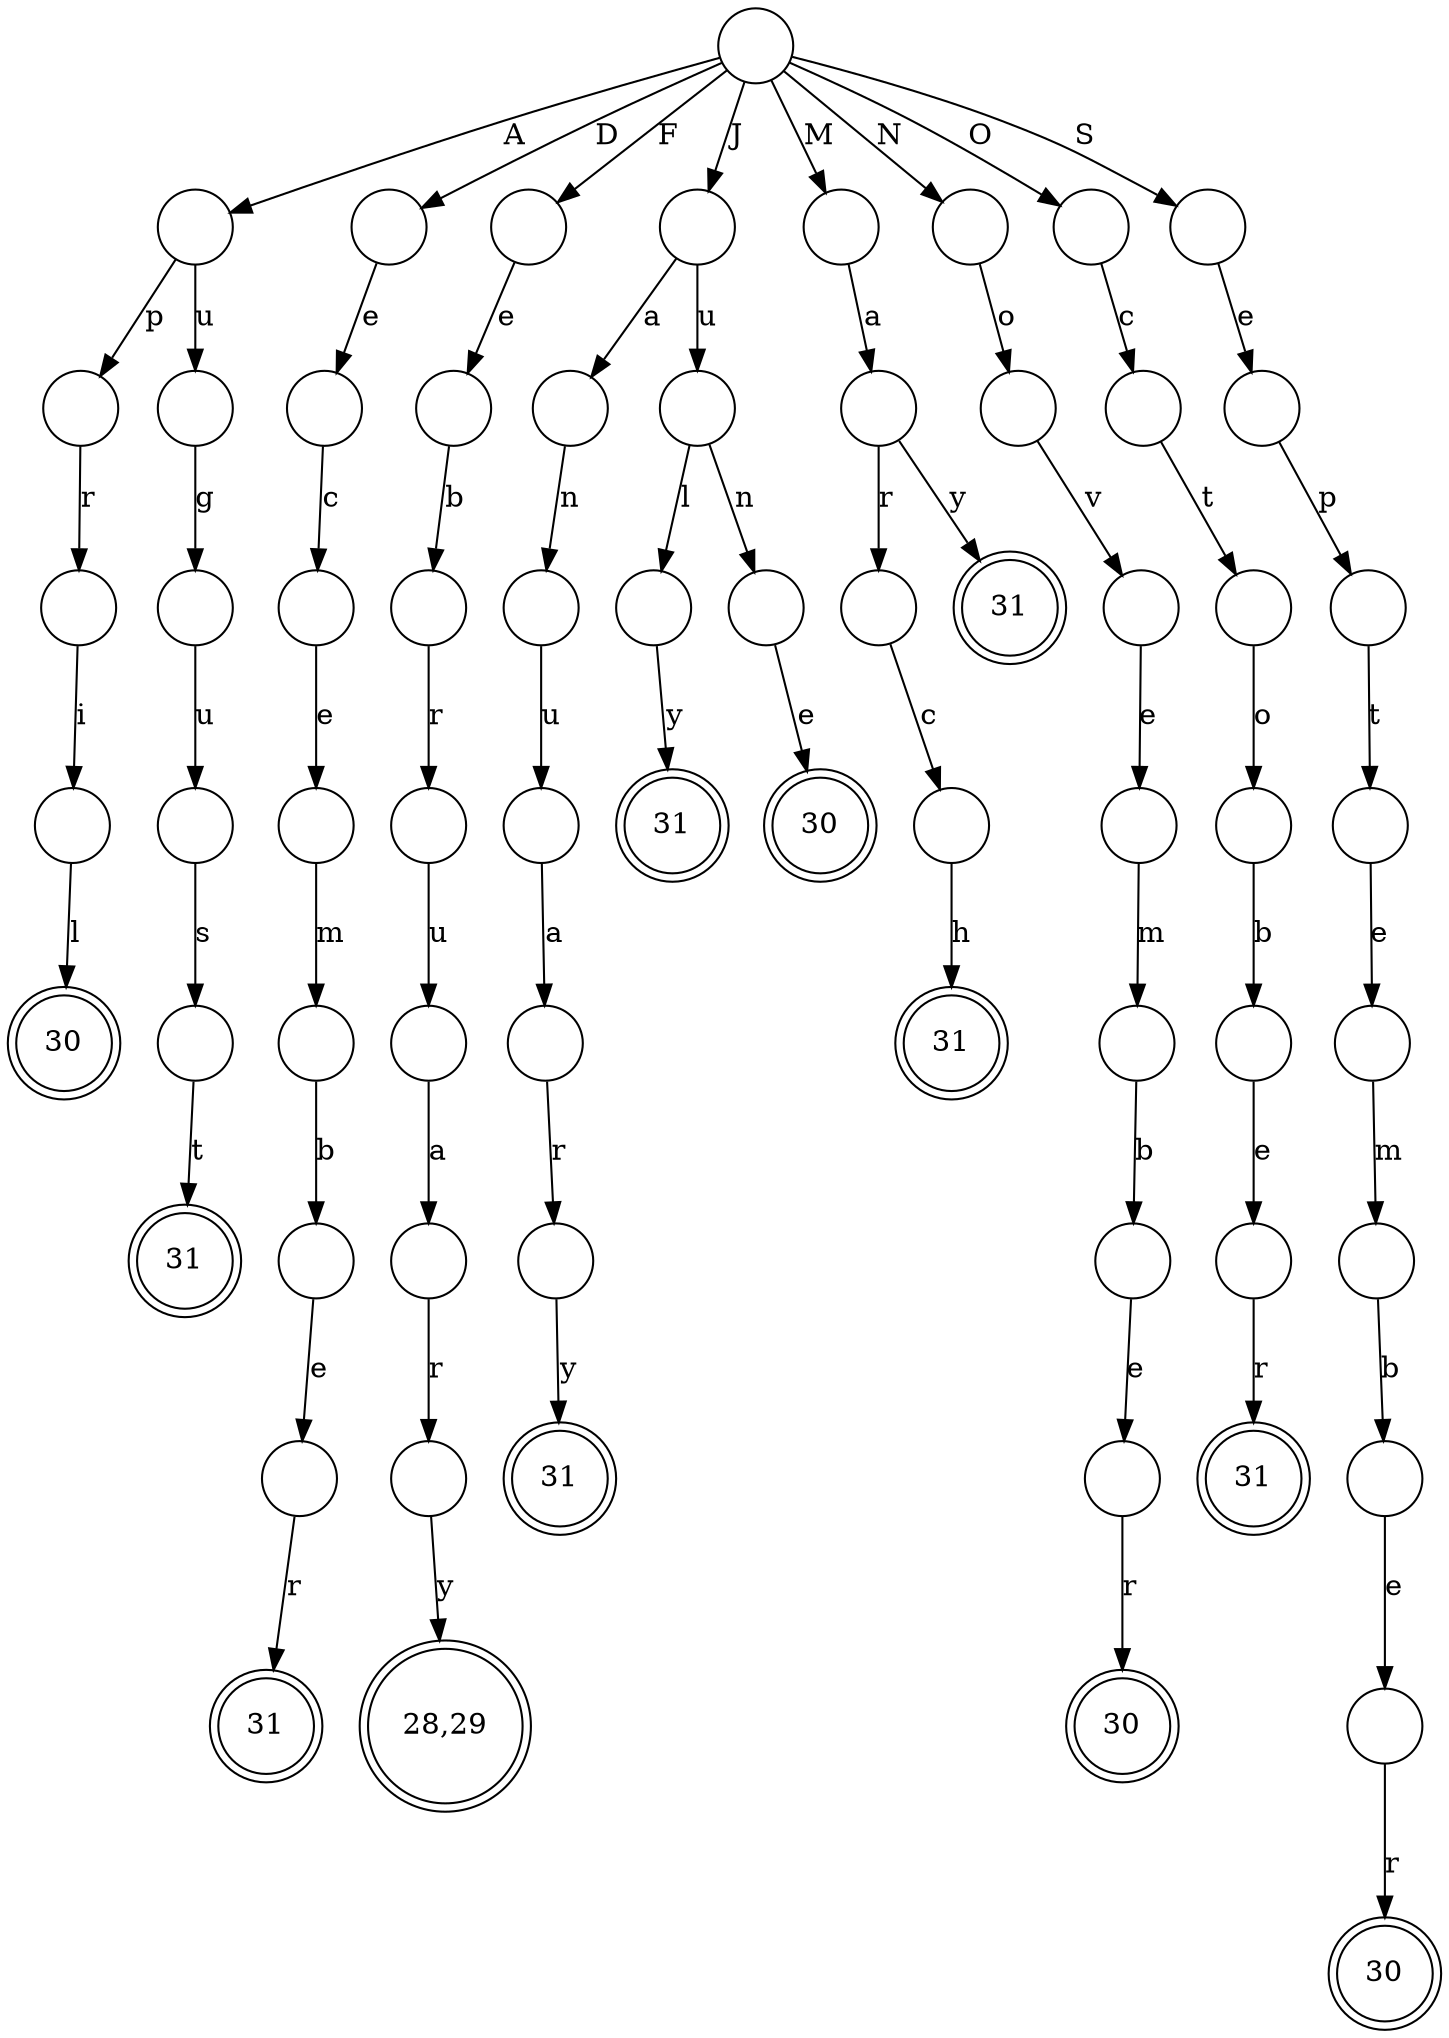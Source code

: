 digraph Trie {
  "0" [shape=circle,label=""];
  "0" -> "21" [label="A"];
  "21" [shape=circle,label=""];
  "21" -> "22" [label="p"];
  "22" [shape=circle,label=""];
  "22" -> "23" [label="r"];
  "23" [shape=circle,label=""];
  "23" -> "24" [label="i"];
  "24" [shape=circle,label=""];
  "24" -> "25" [label="l"];
  "25" [shape=doublecircle,label="30"];
  "21" -> "32" [label="u"];
  "32" [shape=circle,label=""];
  "32" -> "33" [label="g"];
  "33" [shape=circle,label=""];
  "33" -> "34" [label="u"];
  "34" [shape=circle,label=""];
  "34" -> "35" [label="s"];
  "35" [shape=circle,label=""];
  "35" -> "36" [label="t"];
  "36" [shape=doublecircle,label="31"];
  "0" -> "61" [label="D"];
  "61" [shape=circle,label=""];
  "61" -> "62" [label="e"];
  "62" [shape=circle,label=""];
  "62" -> "63" [label="c"];
  "63" [shape=circle,label=""];
  "63" -> "64" [label="e"];
  "64" [shape=circle,label=""];
  "64" -> "65" [label="m"];
  "65" [shape=circle,label=""];
  "65" -> "66" [label="b"];
  "66" [shape=circle,label=""];
  "66" -> "67" [label="e"];
  "67" [shape=circle,label=""];
  "67" -> "68" [label="r"];
  "68" [shape=doublecircle,label="31"];
  "0" -> "8" [label="F"];
  "8" [shape=circle,label=""];
  "8" -> "9" [label="e"];
  "9" [shape=circle,label=""];
  "9" -> "10" [label="b"];
  "10" [shape=circle,label=""];
  "10" -> "11" [label="r"];
  "11" [shape=circle,label=""];
  "11" -> "12" [label="u"];
  "12" [shape=circle,label=""];
  "12" -> "13" [label="a"];
  "13" [shape=circle,label=""];
  "13" -> "14" [label="r"];
  "14" [shape=circle,label=""];
  "14" -> "15" [label="y"];
  "15" [shape=doublecircle,label="28,29"];
  "0" -> "1" [label="J"];
  "1" [shape=circle,label=""];
  "1" -> "2" [label="a"];
  "2" [shape=circle,label=""];
  "2" -> "3" [label="n"];
  "3" [shape=circle,label=""];
  "3" -> "4" [label="u"];
  "4" [shape=circle,label=""];
  "4" -> "5" [label="a"];
  "5" [shape=circle,label=""];
  "5" -> "6" [label="r"];
  "6" [shape=circle,label=""];
  "6" -> "7" [label="y"];
  "7" [shape=doublecircle,label="31"];
  "1" -> "27" [label="u"];
  "27" [shape=circle,label=""];
  "27" -> "30" [label="l"];
  "30" [shape=circle,label=""];
  "30" -> "31" [label="y"];
  "31" [shape=doublecircle,label="31"];
  "27" -> "28" [label="n"];
  "28" [shape=circle,label=""];
  "28" -> "29" [label="e"];
  "29" [shape=doublecircle,label="30"];
  "0" -> "16" [label="M"];
  "16" [shape=circle,label=""];
  "16" -> "17" [label="a"];
  "17" [shape=circle,label=""];
  "17" -> "18" [label="r"];
  "18" [shape=circle,label=""];
  "18" -> "19" [label="c"];
  "19" [shape=circle,label=""];
  "19" -> "20" [label="h"];
  "20" [shape=doublecircle,label="31"];
  "17" -> "26" [label="y"];
  "26" [shape=doublecircle,label="31"];
  "0" -> "53" [label="N"];
  "53" [shape=circle,label=""];
  "53" -> "54" [label="o"];
  "54" [shape=circle,label=""];
  "54" -> "55" [label="v"];
  "55" [shape=circle,label=""];
  "55" -> "56" [label="e"];
  "56" [shape=circle,label=""];
  "56" -> "57" [label="m"];
  "57" [shape=circle,label=""];
  "57" -> "58" [label="b"];
  "58" [shape=circle,label=""];
  "58" -> "59" [label="e"];
  "59" [shape=circle,label=""];
  "59" -> "60" [label="r"];
  "60" [shape=doublecircle,label="30"];
  "0" -> "46" [label="O"];
  "46" [shape=circle,label=""];
  "46" -> "47" [label="c"];
  "47" [shape=circle,label=""];
  "47" -> "48" [label="t"];
  "48" [shape=circle,label=""];
  "48" -> "49" [label="o"];
  "49" [shape=circle,label=""];
  "49" -> "50" [label="b"];
  "50" [shape=circle,label=""];
  "50" -> "51" [label="e"];
  "51" [shape=circle,label=""];
  "51" -> "52" [label="r"];
  "52" [shape=doublecircle,label="31"];
  "0" -> "37" [label="S"];
  "37" [shape=circle,label=""];
  "37" -> "38" [label="e"];
  "38" [shape=circle,label=""];
  "38" -> "39" [label="p"];
  "39" [shape=circle,label=""];
  "39" -> "40" [label="t"];
  "40" [shape=circle,label=""];
  "40" -> "41" [label="e"];
  "41" [shape=circle,label=""];
  "41" -> "42" [label="m"];
  "42" [shape=circle,label=""];
  "42" -> "43" [label="b"];
  "43" [shape=circle,label=""];
  "43" -> "44" [label="e"];
  "44" [shape=circle,label=""];
  "44" -> "45" [label="r"];
  "45" [shape=doublecircle,label="30"];
}
